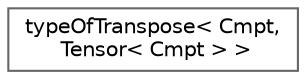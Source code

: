 digraph "Graphical Class Hierarchy"
{
 // LATEX_PDF_SIZE
  bgcolor="transparent";
  edge [fontname=Helvetica,fontsize=10,labelfontname=Helvetica,labelfontsize=10];
  node [fontname=Helvetica,fontsize=10,shape=box,height=0.2,width=0.4];
  rankdir="LR";
  Node0 [id="Node000000",label="typeOfTranspose\< Cmpt,\l Tensor\< Cmpt \> \>",height=0.2,width=0.4,color="grey40", fillcolor="white", style="filled",URL="$classFoam_1_1typeOfTranspose_3_01Cmpt_00_01Tensor_3_01Cmpt_01_4_01_4.html",tooltip=" "];
}
